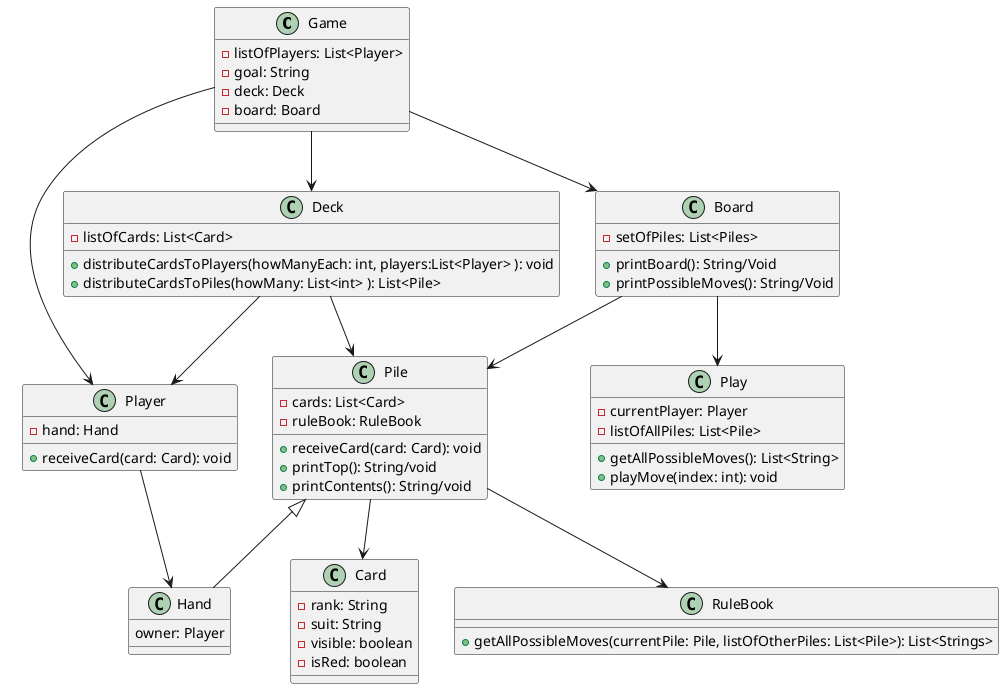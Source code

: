 @startuml

class Game{
    -listOfPlayers: List<Player>
    ' the goal will be printed to 
    ' the user when the game begins.
    -goal: String 
    -deck: Deck
    -board: Board
}
Game --> Player
Game --> Deck
Game --> Board

class Board{
    -setOfPiles: List<Piles>
    +printBoard(): String/Void
    +printPossibleMoves(): String/Void
}
Board --> Pile
Board --> Play

class Play{
    -currentPlayer: Player
    -listOfAllPiles: List<Pile>
    +getAllPossibleMoves(): List<String>
    +playMove(index: int): void
}

class Deck{
    -listOfCards: List<Card>
    +distributeCardsToPlayers(howManyEach: int, players:List<Player> ): void
    +distributeCardsToPiles(howMany: List<int> ): List<Pile>
}
Deck --> Pile
Deck --> Player

class Pile{
    -cards: List<Card>
    -ruleBook: RuleBook
    ' pushes a card onto the stack
    +receiveCard(card: Card): void
    +printTop(): String/void
    +printContents(): String/void
}
Pile --> Card
Pile --> RuleBook

class RuleBook{
    +getAllPossibleMoves(currentPile: Pile, listOfOtherPiles: List<Pile>): List<Strings>
}

class Hand extends Pile{
    owner: Player
    
}

class Card {
    -rank: String
    -suit: String
    -visible: boolean
    -isRed: boolean
}

class Player{
    -hand: Hand
    +receiveCard(card: Card): void
}
Player --> Hand

@enduml